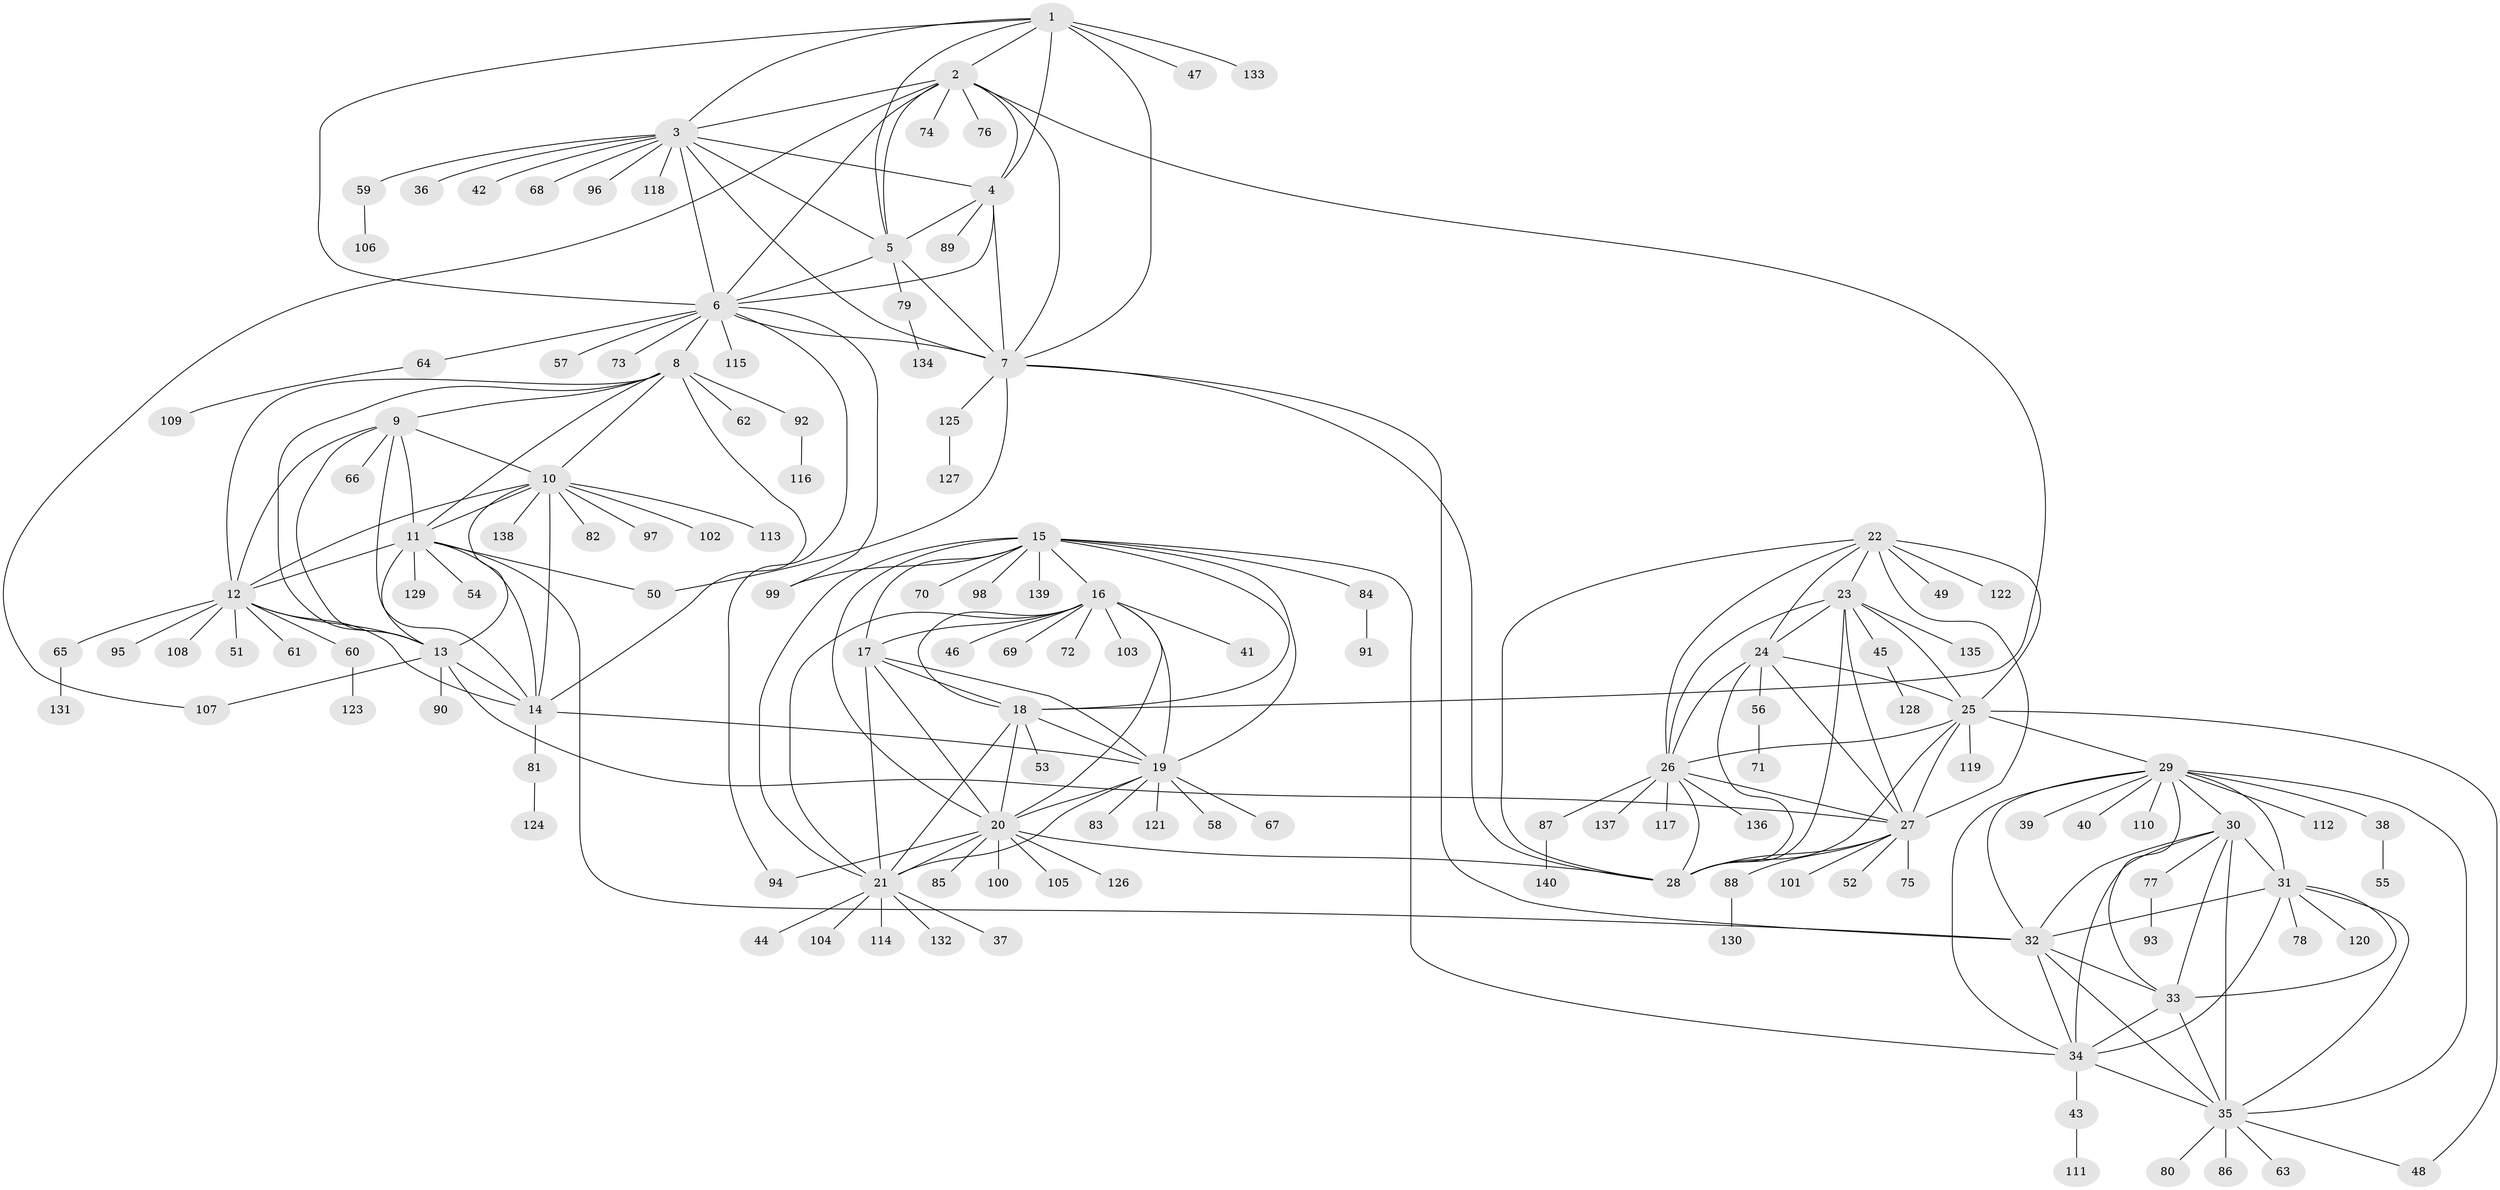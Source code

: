 // coarse degree distribution, {7: 0.035398230088495575, 15: 0.008849557522123894, 10: 0.035398230088495575, 5: 0.02654867256637168, 13: 0.017699115044247787, 14: 0.008849557522123894, 8: 0.017699115044247787, 9: 0.04424778761061947, 11: 0.017699115044247787, 6: 0.017699115044247787, 1: 0.6814159292035398, 2: 0.08849557522123894}
// Generated by graph-tools (version 1.1) at 2025/24/03/03/25 07:24:15]
// undirected, 140 vertices, 225 edges
graph export_dot {
graph [start="1"]
  node [color=gray90,style=filled];
  1;
  2;
  3;
  4;
  5;
  6;
  7;
  8;
  9;
  10;
  11;
  12;
  13;
  14;
  15;
  16;
  17;
  18;
  19;
  20;
  21;
  22;
  23;
  24;
  25;
  26;
  27;
  28;
  29;
  30;
  31;
  32;
  33;
  34;
  35;
  36;
  37;
  38;
  39;
  40;
  41;
  42;
  43;
  44;
  45;
  46;
  47;
  48;
  49;
  50;
  51;
  52;
  53;
  54;
  55;
  56;
  57;
  58;
  59;
  60;
  61;
  62;
  63;
  64;
  65;
  66;
  67;
  68;
  69;
  70;
  71;
  72;
  73;
  74;
  75;
  76;
  77;
  78;
  79;
  80;
  81;
  82;
  83;
  84;
  85;
  86;
  87;
  88;
  89;
  90;
  91;
  92;
  93;
  94;
  95;
  96;
  97;
  98;
  99;
  100;
  101;
  102;
  103;
  104;
  105;
  106;
  107;
  108;
  109;
  110;
  111;
  112;
  113;
  114;
  115;
  116;
  117;
  118;
  119;
  120;
  121;
  122;
  123;
  124;
  125;
  126;
  127;
  128;
  129;
  130;
  131;
  132;
  133;
  134;
  135;
  136;
  137;
  138;
  139;
  140;
  1 -- 2;
  1 -- 3;
  1 -- 4;
  1 -- 5;
  1 -- 6;
  1 -- 7;
  1 -- 47;
  1 -- 133;
  2 -- 3;
  2 -- 4;
  2 -- 5;
  2 -- 6;
  2 -- 7;
  2 -- 18;
  2 -- 74;
  2 -- 76;
  2 -- 107;
  3 -- 4;
  3 -- 5;
  3 -- 6;
  3 -- 7;
  3 -- 36;
  3 -- 42;
  3 -- 59;
  3 -- 68;
  3 -- 96;
  3 -- 118;
  4 -- 5;
  4 -- 6;
  4 -- 7;
  4 -- 89;
  5 -- 6;
  5 -- 7;
  5 -- 79;
  6 -- 7;
  6 -- 8;
  6 -- 57;
  6 -- 64;
  6 -- 73;
  6 -- 94;
  6 -- 99;
  6 -- 115;
  7 -- 28;
  7 -- 32;
  7 -- 50;
  7 -- 125;
  8 -- 9;
  8 -- 10;
  8 -- 11;
  8 -- 12;
  8 -- 13;
  8 -- 14;
  8 -- 62;
  8 -- 92;
  9 -- 10;
  9 -- 11;
  9 -- 12;
  9 -- 13;
  9 -- 14;
  9 -- 66;
  10 -- 11;
  10 -- 12;
  10 -- 13;
  10 -- 14;
  10 -- 82;
  10 -- 97;
  10 -- 102;
  10 -- 113;
  10 -- 138;
  11 -- 12;
  11 -- 13;
  11 -- 14;
  11 -- 32;
  11 -- 50;
  11 -- 54;
  11 -- 129;
  12 -- 13;
  12 -- 14;
  12 -- 51;
  12 -- 60;
  12 -- 61;
  12 -- 65;
  12 -- 95;
  12 -- 108;
  13 -- 14;
  13 -- 27;
  13 -- 90;
  13 -- 107;
  14 -- 19;
  14 -- 81;
  15 -- 16;
  15 -- 17;
  15 -- 18;
  15 -- 19;
  15 -- 20;
  15 -- 21;
  15 -- 34;
  15 -- 70;
  15 -- 84;
  15 -- 98;
  15 -- 99;
  15 -- 139;
  16 -- 17;
  16 -- 18;
  16 -- 19;
  16 -- 20;
  16 -- 21;
  16 -- 41;
  16 -- 46;
  16 -- 69;
  16 -- 72;
  16 -- 103;
  17 -- 18;
  17 -- 19;
  17 -- 20;
  17 -- 21;
  18 -- 19;
  18 -- 20;
  18 -- 21;
  18 -- 53;
  19 -- 20;
  19 -- 21;
  19 -- 58;
  19 -- 67;
  19 -- 83;
  19 -- 121;
  20 -- 21;
  20 -- 28;
  20 -- 85;
  20 -- 94;
  20 -- 100;
  20 -- 105;
  20 -- 126;
  21 -- 37;
  21 -- 44;
  21 -- 104;
  21 -- 114;
  21 -- 132;
  22 -- 23;
  22 -- 24;
  22 -- 25;
  22 -- 26;
  22 -- 27;
  22 -- 28;
  22 -- 49;
  22 -- 122;
  23 -- 24;
  23 -- 25;
  23 -- 26;
  23 -- 27;
  23 -- 28;
  23 -- 45;
  23 -- 135;
  24 -- 25;
  24 -- 26;
  24 -- 27;
  24 -- 28;
  24 -- 56;
  25 -- 26;
  25 -- 27;
  25 -- 28;
  25 -- 29;
  25 -- 48;
  25 -- 119;
  26 -- 27;
  26 -- 28;
  26 -- 87;
  26 -- 117;
  26 -- 136;
  26 -- 137;
  27 -- 28;
  27 -- 52;
  27 -- 75;
  27 -- 88;
  27 -- 101;
  29 -- 30;
  29 -- 31;
  29 -- 32;
  29 -- 33;
  29 -- 34;
  29 -- 35;
  29 -- 38;
  29 -- 39;
  29 -- 40;
  29 -- 110;
  29 -- 112;
  30 -- 31;
  30 -- 32;
  30 -- 33;
  30 -- 34;
  30 -- 35;
  30 -- 77;
  31 -- 32;
  31 -- 33;
  31 -- 34;
  31 -- 35;
  31 -- 78;
  31 -- 120;
  32 -- 33;
  32 -- 34;
  32 -- 35;
  33 -- 34;
  33 -- 35;
  34 -- 35;
  34 -- 43;
  35 -- 48;
  35 -- 63;
  35 -- 80;
  35 -- 86;
  38 -- 55;
  43 -- 111;
  45 -- 128;
  56 -- 71;
  59 -- 106;
  60 -- 123;
  64 -- 109;
  65 -- 131;
  77 -- 93;
  79 -- 134;
  81 -- 124;
  84 -- 91;
  87 -- 140;
  88 -- 130;
  92 -- 116;
  125 -- 127;
}
